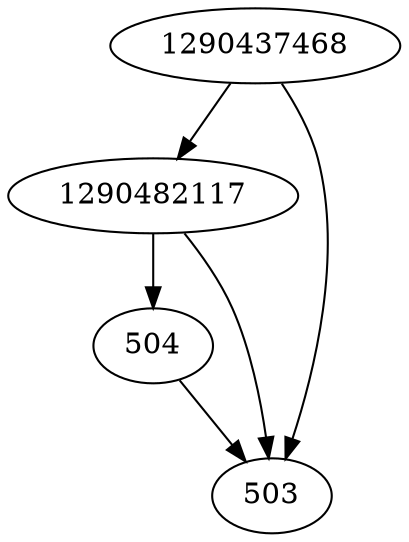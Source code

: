 strict digraph  {
504;
1290437468;
1290482117;
503;
504 -> 503;
1290437468 -> 1290482117;
1290437468 -> 503;
1290482117 -> 503;
1290482117 -> 504;
}

